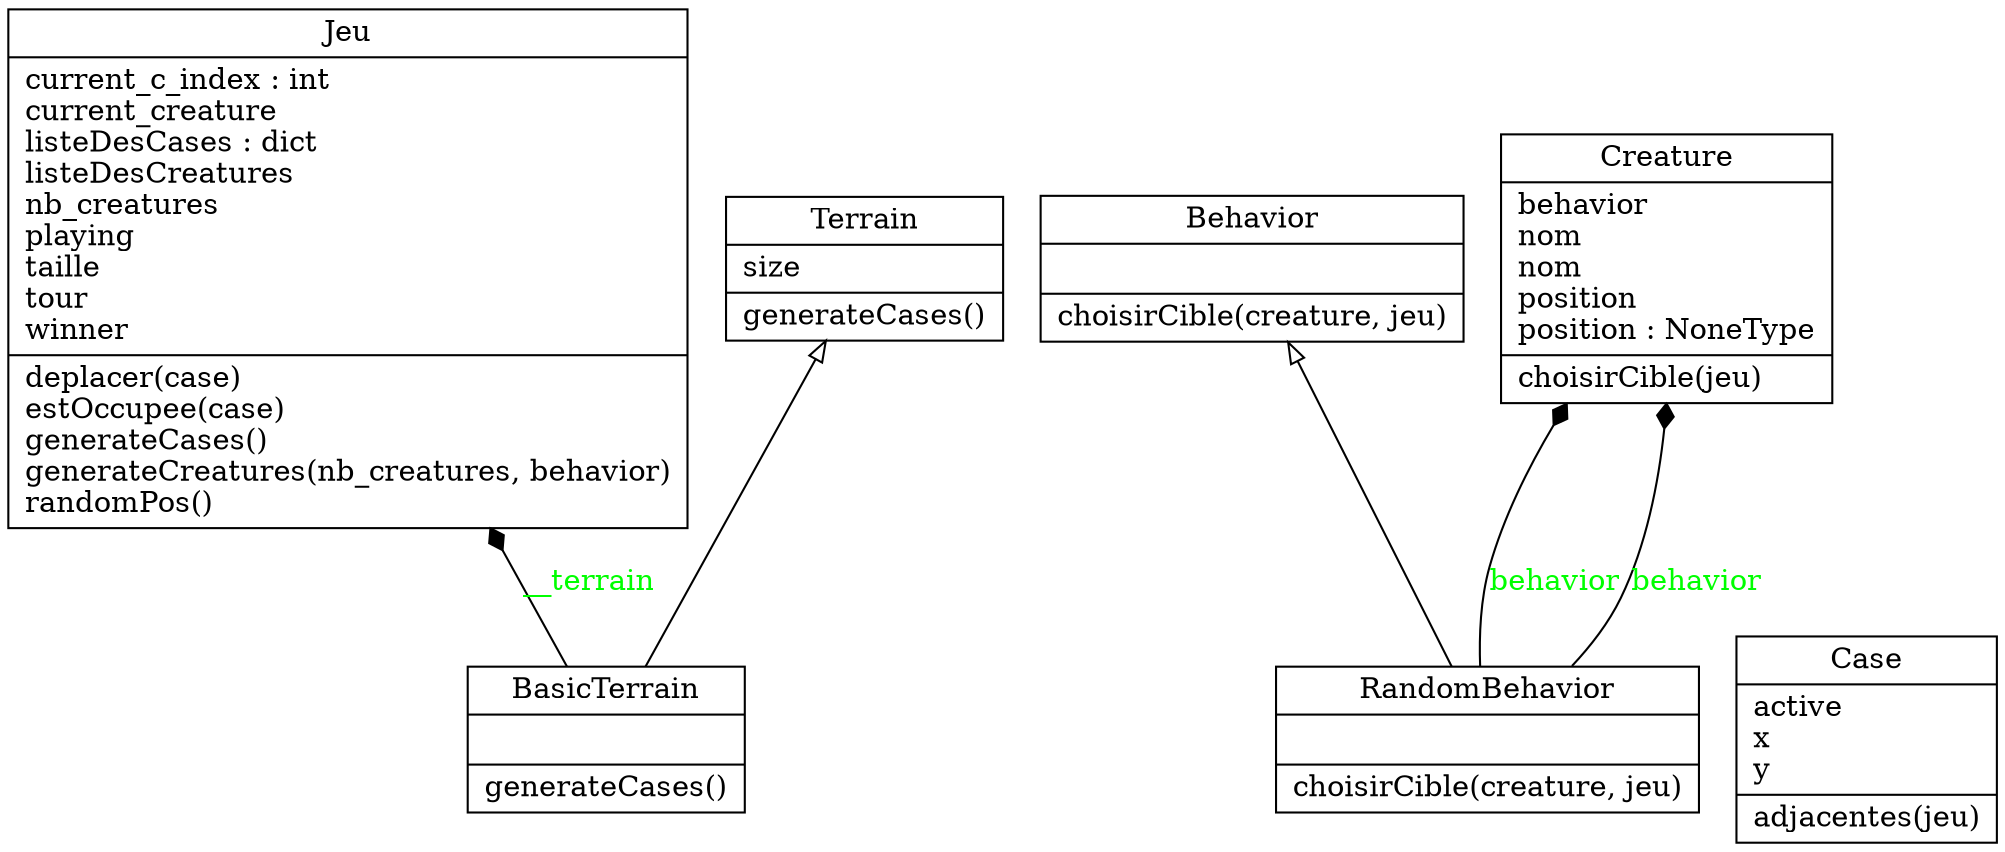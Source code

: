 digraph "classes" {
charset="utf-8"
rankdir=BT
"0" [label="{BasicTerrain|\l|generateCases()\l}", shape="record"];
"1" [label="{Behavior|\l|choisirCible(creature, jeu)\l}", shape="record"];
"2" [label="{Case|active\lx\ly\l|adjacentes(jeu)\l}", shape="record"];
"3" [label="{Creature|behavior\lnom\lnom\lposition\lposition : NoneType\l|choisirCible(jeu)\l}", shape="record"];
"4" [label="{Jeu|current_c_index : int\lcurrent_creature\llisteDesCases : dict\llisteDesCreatures\lnb_creatures\lplaying\ltaille\ltour\lwinner\l|deplacer(case)\lestOccupee(case)\lgenerateCases()\lgenerateCreatures(nb_creatures, behavior)\lrandomPos()\l}", shape="record"];
"5" [label="{RandomBehavior|\l|choisirCible(creature, jeu)\l}", shape="record"];
"6" [label="{Terrain|size\l|generateCases()\l}", shape="record"];
"0" -> "6" [arrowhead="empty", arrowtail="none"];
"5" -> "1" [arrowhead="empty", arrowtail="none"];
"0" -> "4" [arrowhead="diamond", arrowtail="none", fontcolor="green", label="__terrain", style="solid"];
"5" -> "3" [arrowhead="diamond", arrowtail="none", fontcolor="green", label="behavior", style="solid"];
"5" -> "3" [arrowhead="diamond", arrowtail="none", fontcolor="green", label="behavior", style="solid"];
}
